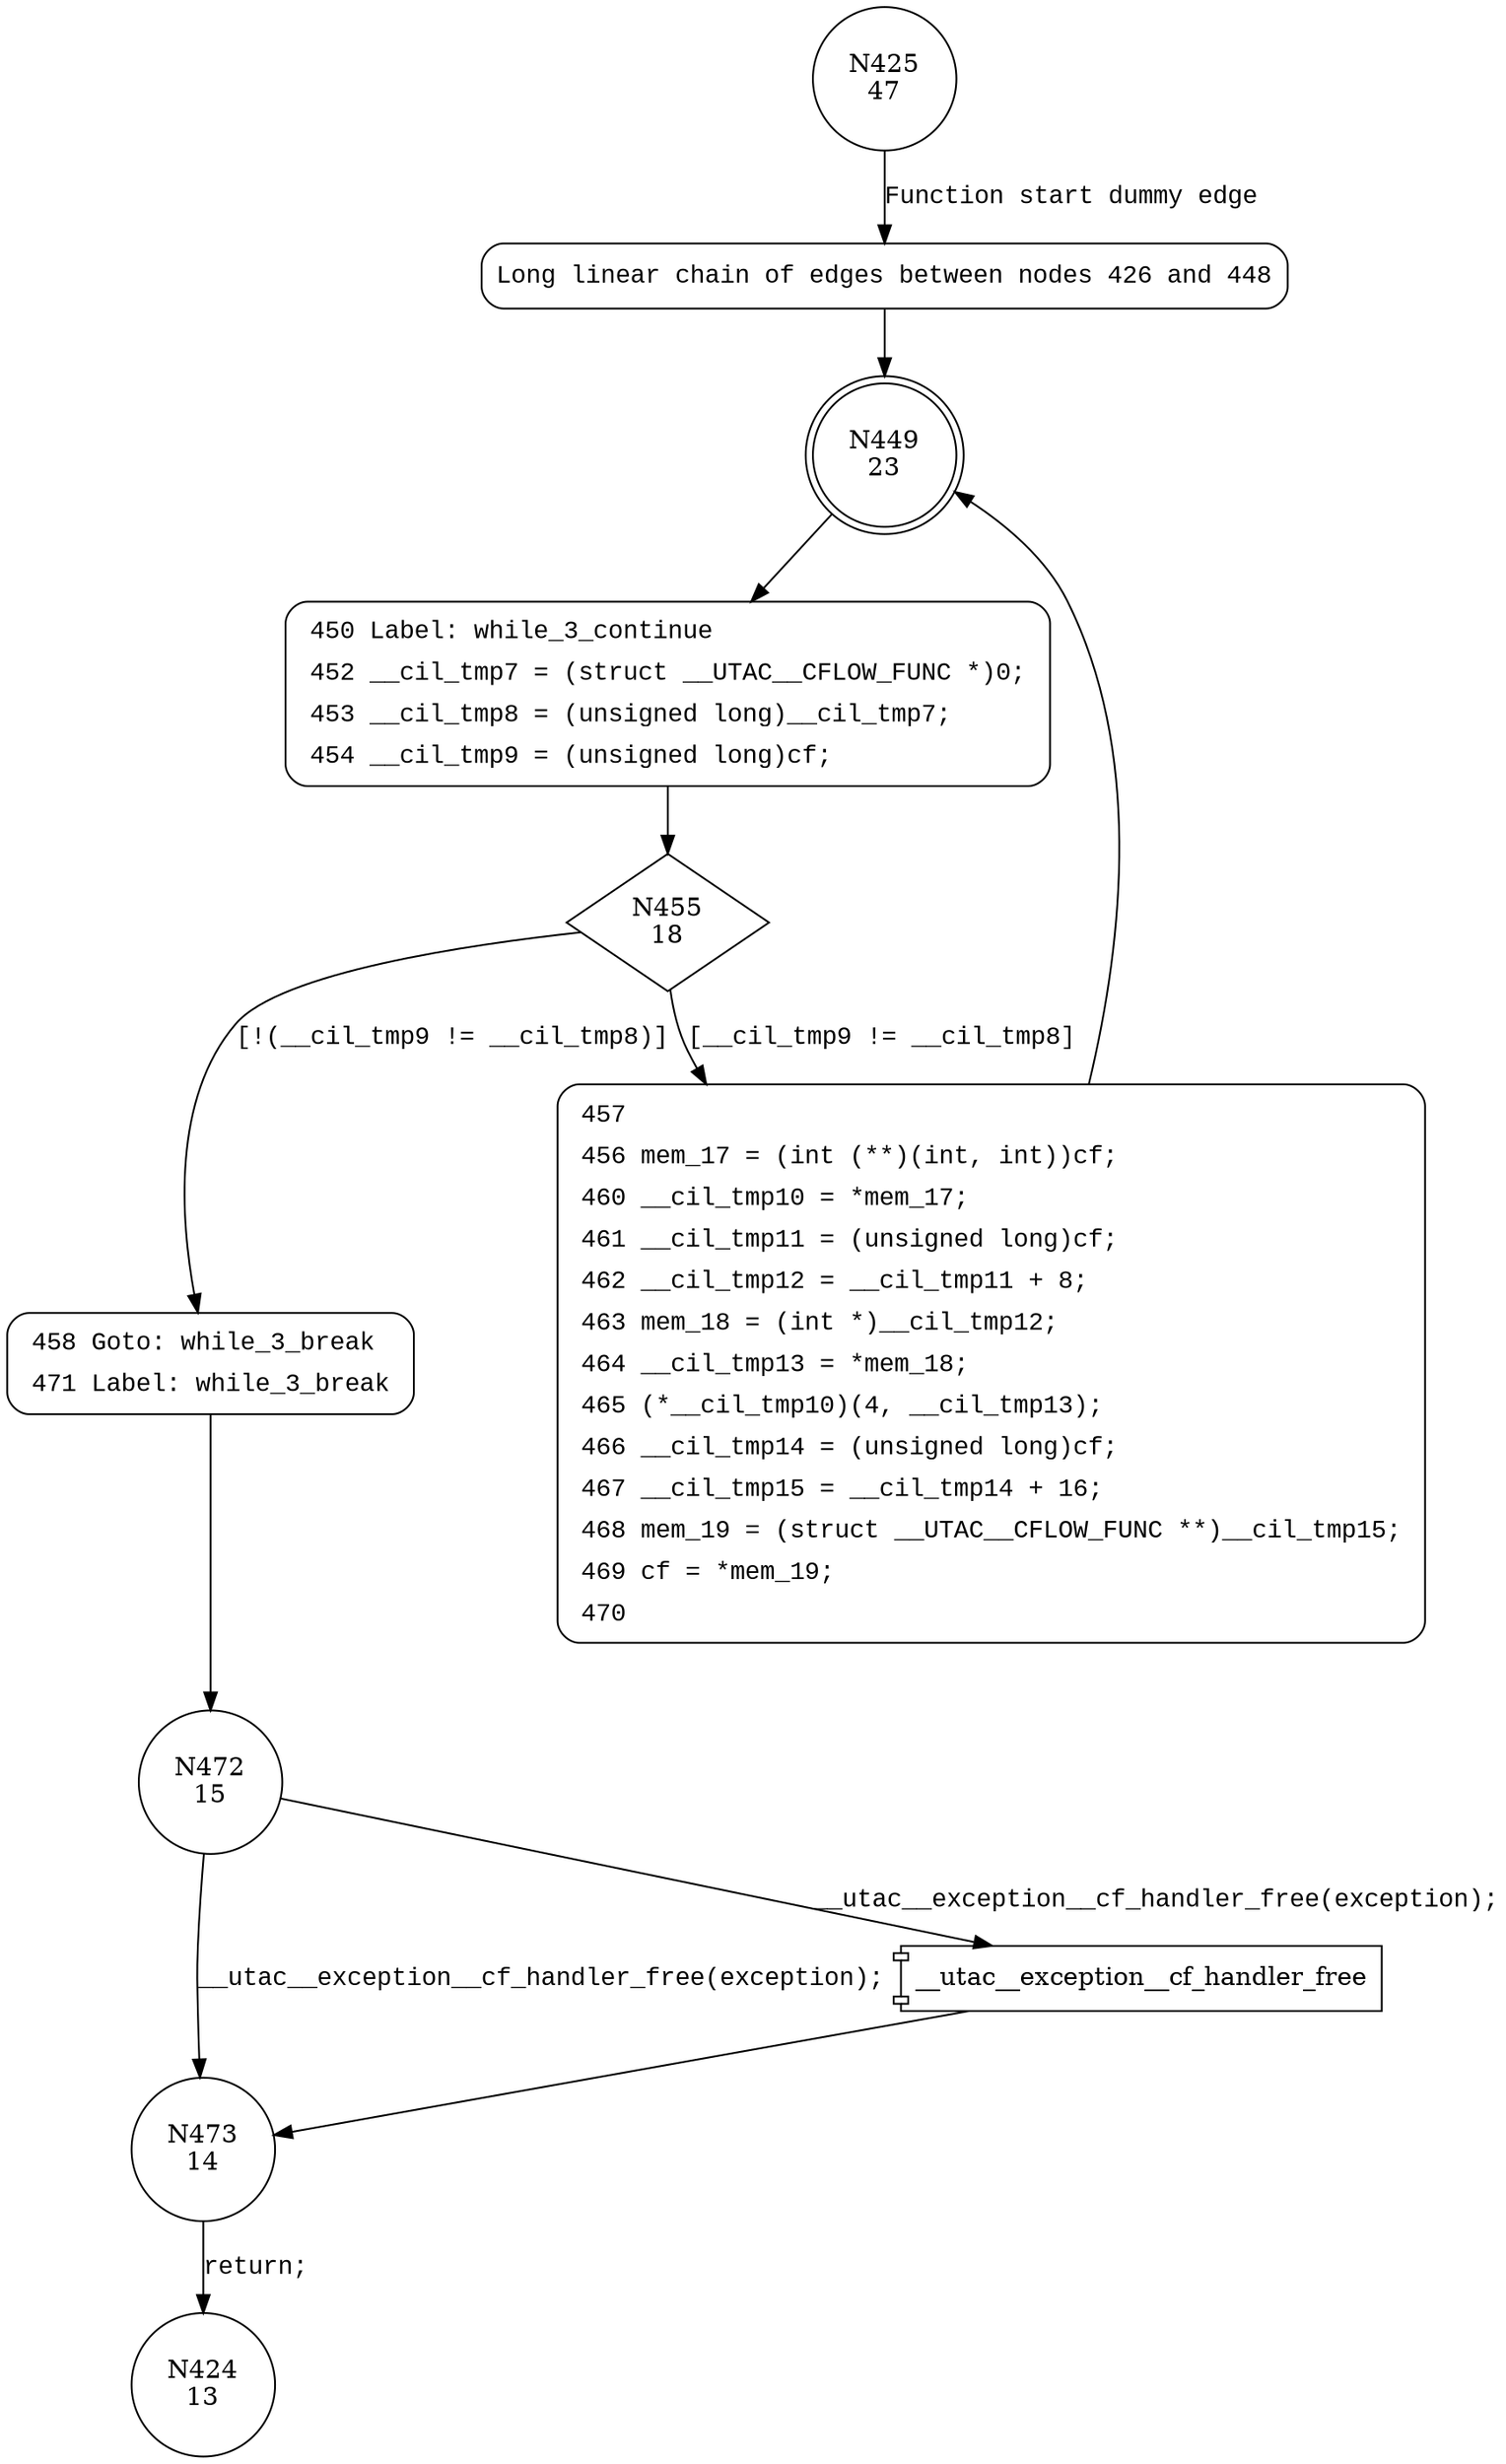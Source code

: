 digraph __utac__exception__cf_handler_reset {
425 [shape="circle" label="N425\n47"]
426 [shape="circle" label="N426\n46"]
449 [shape="doublecircle" label="N449\n23"]
450 [shape="circle" label="N450\n22"]
455 [shape="diamond" label="N455\n18"]
457 [shape="circle" label="N457\n12"]
458 [shape="circle" label="N458\n17"]
472 [shape="circle" label="N472\n15"]
473 [shape="circle" label="N473\n14"]
424 [shape="circle" label="N424\n13"]
426 [style="filled,bold" penwidth="1" fillcolor="white" fontname="Courier New" shape="Mrecord" label="Long linear chain of edges between nodes 426 and 448"]
426 -> 449[label=""]
450 [style="filled,bold" penwidth="1" fillcolor="white" fontname="Courier New" shape="Mrecord" label=<<table border="0" cellborder="0" cellpadding="3" bgcolor="white"><tr><td align="right">450</td><td align="left">Label: while_3_continue</td></tr><tr><td align="right">452</td><td align="left">__cil_tmp7 = (struct __UTAC__CFLOW_FUNC *)0;</td></tr><tr><td align="right">453</td><td align="left">__cil_tmp8 = (unsigned long)__cil_tmp7;</td></tr><tr><td align="right">454</td><td align="left">__cil_tmp9 = (unsigned long)cf;</td></tr></table>>]
450 -> 455[label=""]
458 [style="filled,bold" penwidth="1" fillcolor="white" fontname="Courier New" shape="Mrecord" label=<<table border="0" cellborder="0" cellpadding="3" bgcolor="white"><tr><td align="right">458</td><td align="left">Goto: while_3_break</td></tr><tr><td align="right">471</td><td align="left">Label: while_3_break</td></tr></table>>]
458 -> 472[label=""]
457 [style="filled,bold" penwidth="1" fillcolor="white" fontname="Courier New" shape="Mrecord" label=<<table border="0" cellborder="0" cellpadding="3" bgcolor="white"><tr><td align="right">457</td><td align="left"></td></tr><tr><td align="right">456</td><td align="left">mem_17 = (int (**)(int, int))cf;</td></tr><tr><td align="right">460</td><td align="left">__cil_tmp10 = *mem_17;</td></tr><tr><td align="right">461</td><td align="left">__cil_tmp11 = (unsigned long)cf;</td></tr><tr><td align="right">462</td><td align="left">__cil_tmp12 = __cil_tmp11 + 8;</td></tr><tr><td align="right">463</td><td align="left">mem_18 = (int *)__cil_tmp12;</td></tr><tr><td align="right">464</td><td align="left">__cil_tmp13 = *mem_18;</td></tr><tr><td align="right">465</td><td align="left">(*__cil_tmp10)(4, __cil_tmp13);</td></tr><tr><td align="right">466</td><td align="left">__cil_tmp14 = (unsigned long)cf;</td></tr><tr><td align="right">467</td><td align="left">__cil_tmp15 = __cil_tmp14 + 16;</td></tr><tr><td align="right">468</td><td align="left">mem_19 = (struct __UTAC__CFLOW_FUNC **)__cil_tmp15;</td></tr><tr><td align="right">469</td><td align="left">cf = *mem_19;</td></tr><tr><td align="right">470</td><td align="left"></td></tr></table>>]
457 -> 449[label=""]
425 -> 426 [label="Function start dummy edge" fontname="Courier New"]
449 -> 450 [label="" fontname="Courier New"]
455 -> 457 [label="[__cil_tmp9 != __cil_tmp8]" fontname="Courier New"]
455 -> 458 [label="[!(__cil_tmp9 != __cil_tmp8)]" fontname="Courier New"]
100001 [shape="component" label="__utac__exception__cf_handler_free"]
472 -> 100001 [label="__utac__exception__cf_handler_free(exception);" fontname="Courier New"]
100001 -> 473 [label="" fontname="Courier New"]
472 -> 473 [label="__utac__exception__cf_handler_free(exception);" fontname="Courier New"]
473 -> 424 [label="return;" fontname="Courier New"]
}